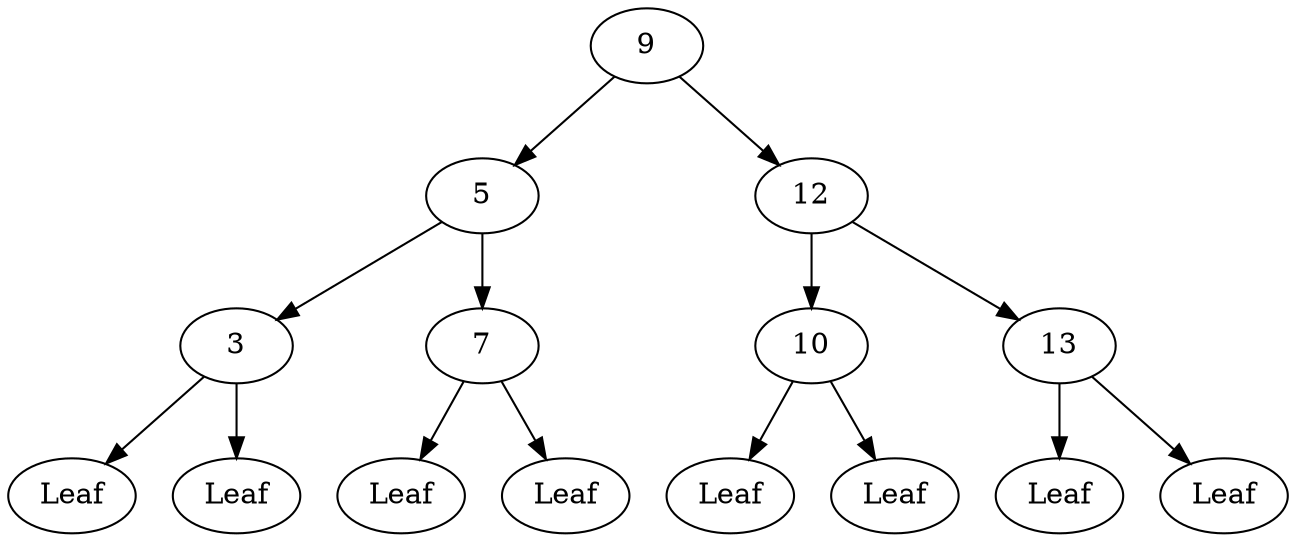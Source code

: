  digraph Tree {
   3 [label=Leaf];
   4 [label=Leaf];
   2 [label=3];
   2 -> 3;
   2 -> 4;
   6 [label=Leaf];
   7 [label=Leaf];
   5 [label=7];
   5 -> 6;
   5 -> 7;
   1 [label=5];
   1 -> 2;
   1 -> 5;
   10 [label=Leaf];
   11 [label=Leaf];
   9 [label=10];
   9 -> 10;
   9 -> 11;
   13 [label=Leaf];
   14 [label=Leaf];
   12 [label=13];
   12 -> 13;
   12 -> 14;
   8 [label=12];
   8 -> 9;
   8 -> 12;
   0 [label=9];
   0 -> 1;
   0 -> 8;
 }